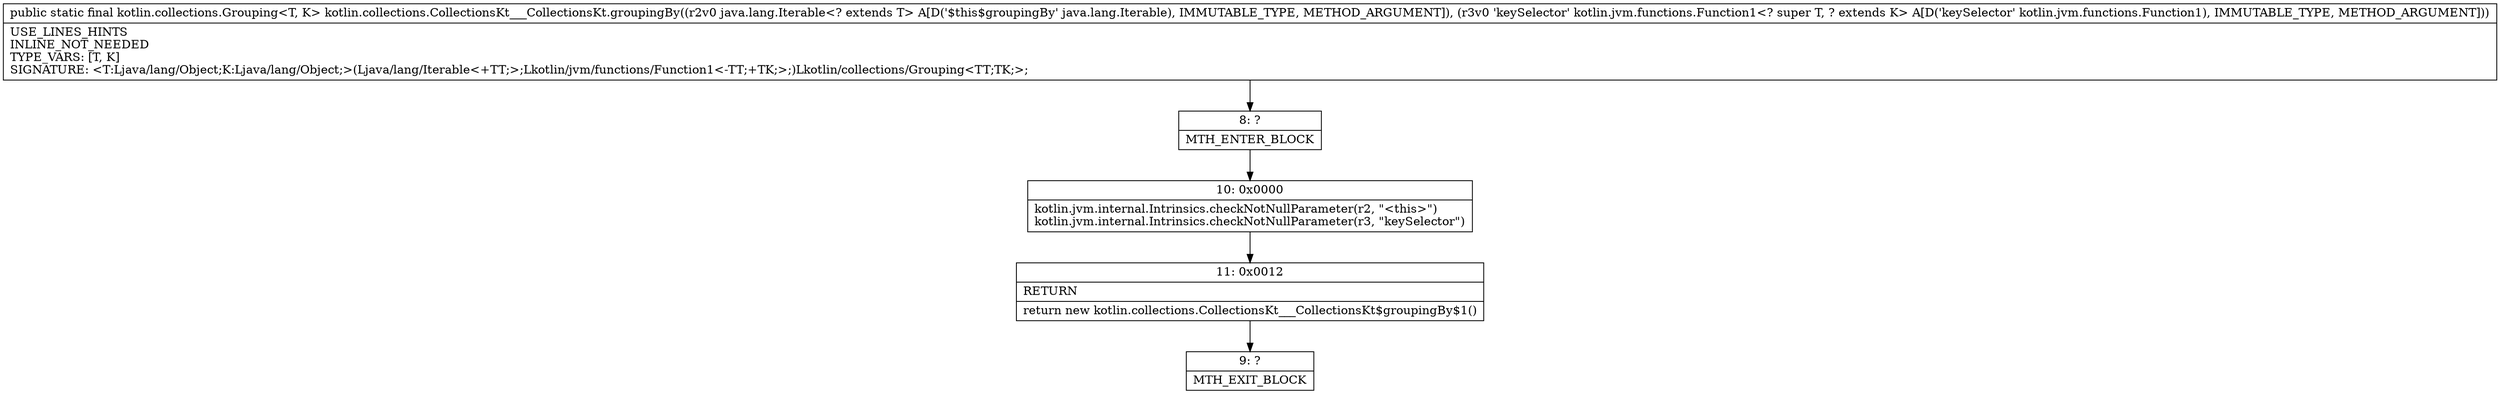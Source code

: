 digraph "CFG forkotlin.collections.CollectionsKt___CollectionsKt.groupingBy(Ljava\/lang\/Iterable;Lkotlin\/jvm\/functions\/Function1;)Lkotlin\/collections\/Grouping;" {
Node_8 [shape=record,label="{8\:\ ?|MTH_ENTER_BLOCK\l}"];
Node_10 [shape=record,label="{10\:\ 0x0000|kotlin.jvm.internal.Intrinsics.checkNotNullParameter(r2, \"\<this\>\")\lkotlin.jvm.internal.Intrinsics.checkNotNullParameter(r3, \"keySelector\")\l}"];
Node_11 [shape=record,label="{11\:\ 0x0012|RETURN\l|return new kotlin.collections.CollectionsKt___CollectionsKt$groupingBy$1()\l}"];
Node_9 [shape=record,label="{9\:\ ?|MTH_EXIT_BLOCK\l}"];
MethodNode[shape=record,label="{public static final kotlin.collections.Grouping\<T, K\> kotlin.collections.CollectionsKt___CollectionsKt.groupingBy((r2v0 java.lang.Iterable\<? extends T\> A[D('$this$groupingBy' java.lang.Iterable), IMMUTABLE_TYPE, METHOD_ARGUMENT]), (r3v0 'keySelector' kotlin.jvm.functions.Function1\<? super T, ? extends K\> A[D('keySelector' kotlin.jvm.functions.Function1), IMMUTABLE_TYPE, METHOD_ARGUMENT]))  | USE_LINES_HINTS\lINLINE_NOT_NEEDED\lTYPE_VARS: [T, K]\lSIGNATURE: \<T:Ljava\/lang\/Object;K:Ljava\/lang\/Object;\>(Ljava\/lang\/Iterable\<+TT;\>;Lkotlin\/jvm\/functions\/Function1\<\-TT;+TK;\>;)Lkotlin\/collections\/Grouping\<TT;TK;\>;\l}"];
MethodNode -> Node_8;Node_8 -> Node_10;
Node_10 -> Node_11;
Node_11 -> Node_9;
}

